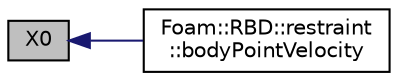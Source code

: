 digraph "X0"
{
  bgcolor="transparent";
  edge [fontname="Helvetica",fontsize="10",labelfontname="Helvetica",labelfontsize="10"];
  node [fontname="Helvetica",fontsize="10",shape=record];
  rankdir="LR";
  Node1 [label="X0",height=0.2,width=0.4,color="black", fillcolor="grey75", style="filled" fontcolor="black"];
  Node1 -> Node2 [dir="back",color="midnightblue",fontsize="10",style="solid",fontname="Helvetica"];
  Node2 [label="Foam::RBD::restraint\l::bodyPointVelocity",height=0.2,width=0.4,color="black",URL="$classFoam_1_1RBD_1_1restraint.html#adb3aeb2eb269b976674c31746b5e7731",tooltip="Transform the velocity of the given point on the restrained body. "];
}
